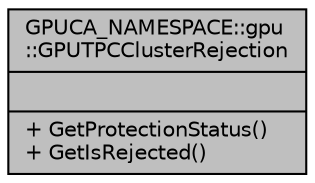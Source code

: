 digraph "GPUCA_NAMESPACE::gpu::GPUTPCClusterRejection"
{
 // INTERACTIVE_SVG=YES
  bgcolor="transparent";
  edge [fontname="Helvetica",fontsize="10",labelfontname="Helvetica",labelfontsize="10"];
  node [fontname="Helvetica",fontsize="10",shape=record];
  Node1 [label="{GPUCA_NAMESPACE::gpu\l::GPUTPCClusterRejection\n||+ GetProtectionStatus()\l+ GetIsRejected()\l}",height=0.2,width=0.4,color="black", fillcolor="grey75", style="filled", fontcolor="black"];
}
